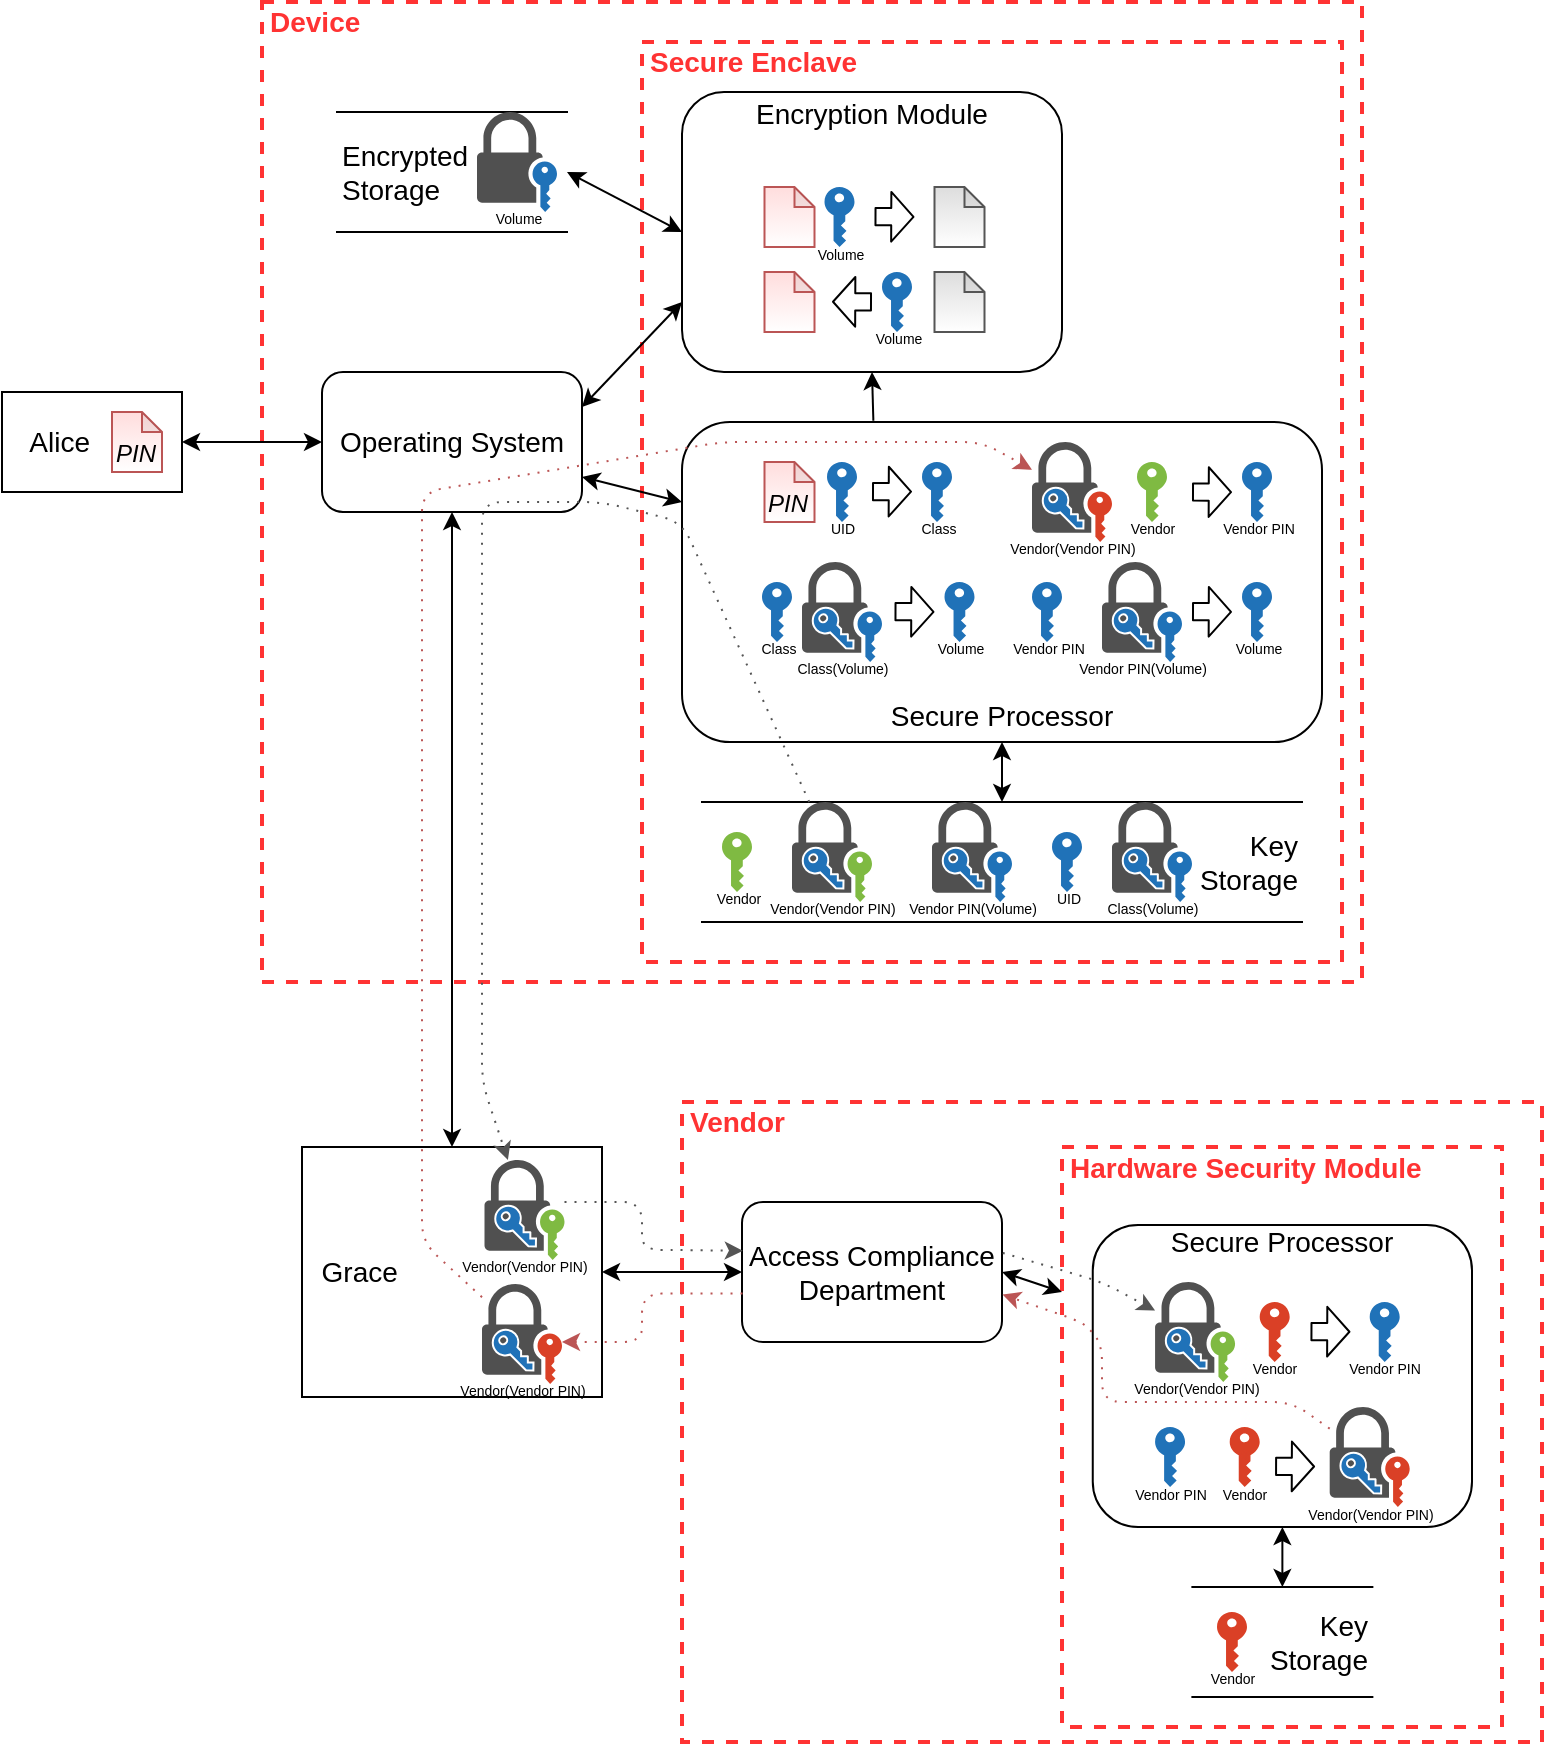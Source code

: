 <mxfile version="13.7.3" type="device"><diagram id="9IWmdSMfJTpE5Gw8eWRQ" name="Page-1"><mxGraphModel dx="1761" dy="1147" grid="1" gridSize="10" guides="1" tooltips="1" connect="1" arrows="1" fold="1" page="0" pageScale="1" pageWidth="850" pageHeight="1100" math="0" shadow="0"><root><mxCell id="0"/><mxCell id="1" value="Base - device" style="" parent="0"/><mxCell id="GSGedw5-WUYgvnL6Agoe-82" value="&lt;font style=&quot;font-size: 14px&quot;&gt;Vendor&lt;/font&gt;" style="html=1;fontColor=#FF3333;fontStyle=1;align=left;verticalAlign=top;spacing=0;labelBorderColor=none;fillColor=none;dashed=1;strokeWidth=2;strokeColor=#FF3333;spacingLeft=4;spacingTop=-3;" parent="1" vertex="1"><mxGeometry x="220" y="370" width="430" height="320" as="geometry"/></mxCell><mxCell id="GSGedw5-WUYgvnL6Agoe-84" value="&lt;font style=&quot;font-size: 14px&quot;&gt;Hardware Security Module&lt;/font&gt;" style="html=1;fontColor=#FF3333;fontStyle=1;align=left;verticalAlign=top;spacing=0;labelBorderColor=none;fillColor=none;dashed=1;strokeWidth=2;strokeColor=#FF3333;spacingLeft=4;spacingTop=-3;" parent="1" vertex="1"><mxGeometry x="410" y="392.5" width="220" height="290" as="geometry"/></mxCell><mxCell id="GSGedw5-WUYgvnL6Agoe-89" value="&lt;div&gt;&lt;span style=&quot;font-size: 14px&quot;&gt;Secure Processor&lt;/span&gt;&lt;/div&gt;&lt;div&gt;&lt;span style=&quot;font-size: 14px&quot;&gt;&lt;br&gt;&lt;/span&gt;&lt;/div&gt;&lt;div&gt;&lt;span style=&quot;font-size: 14px&quot;&gt;&lt;br&gt;&lt;/span&gt;&lt;/div&gt;&lt;div&gt;&lt;span style=&quot;font-size: 14px&quot;&gt;&lt;br&gt;&lt;/span&gt;&lt;/div&gt;&lt;div&gt;&lt;span style=&quot;font-size: 14px&quot;&gt;&lt;br&gt;&lt;/span&gt;&lt;/div&gt;&lt;div&gt;&lt;span style=&quot;font-size: 14px&quot;&gt;&lt;br&gt;&lt;/span&gt;&lt;/div&gt;&lt;div&gt;&lt;span style=&quot;font-size: 14px&quot;&gt;&lt;br&gt;&lt;/span&gt;&lt;/div&gt;&lt;div&gt;&lt;span style=&quot;font-size: 14px&quot;&gt;&lt;br&gt;&lt;/span&gt;&lt;/div&gt;&lt;div&gt;&lt;span style=&quot;font-size: 14px&quot;&gt;&lt;br&gt;&lt;/span&gt;&lt;/div&gt;" style="rounded=1;whiteSpace=wrap;html=1;align=center;" parent="1" vertex="1"><mxGeometry x="425.38" y="431.5" width="189.62" height="151" as="geometry"/></mxCell><mxCell id="WU7GWfCi_3GzVYFVgM7I-1" value="&lt;font style=&quot;font-size: 14px&quot;&gt;Device&lt;/font&gt;" style="html=1;fontColor=#FF3333;fontStyle=1;align=left;verticalAlign=top;spacing=0;labelBorderColor=none;fillColor=none;dashed=1;strokeWidth=2;strokeColor=#FF3333;spacingLeft=4;spacingTop=-3;" parent="1" vertex="1"><mxGeometry x="10" y="-180" width="550" height="490" as="geometry"/></mxCell><mxCell id="GSGedw5-WUYgvnL6Agoe-12" value="&lt;font style=&quot;font-size: 14px&quot;&gt;Secure Enclave&amp;nbsp;&lt;/font&gt;" style="html=1;fontColor=#FF3333;fontStyle=1;align=left;verticalAlign=top;spacing=0;labelBorderColor=none;fillColor=none;dashed=1;strokeWidth=2;strokeColor=#FF3333;spacingLeft=4;spacingTop=-3;" parent="1" vertex="1"><mxGeometry x="200" y="-160" width="350" height="460" as="geometry"/></mxCell><mxCell id="GSGedw5-WUYgvnL6Agoe-39" value="&lt;font style=&quot;font-size: 14px&quot;&gt;Encryption Module&lt;br&gt;&lt;br&gt;&lt;br&gt;&lt;br&gt;&lt;br&gt;&lt;br&gt;&lt;br&gt;&lt;br&gt;&lt;/font&gt;" style="rounded=1;whiteSpace=wrap;html=1;align=center;labelPosition=center;verticalLabelPosition=middle;verticalAlign=middle;" parent="1" vertex="1"><mxGeometry x="220" y="-135" width="190" height="140" as="geometry"/></mxCell><mxCell id="6bDTMTBKv5sGh3NFNe7v-2" value="&lt;blockquote style=&quot;margin: 0 0 0 40px ; border: none ; padding: 0px&quot;&gt;&lt;/blockquote&gt;&lt;span style=&quot;font-size: 14px&quot;&gt;Key&lt;/span&gt;&lt;br&gt;&lt;font style=&quot;font-size: 14px&quot;&gt;Storage&lt;/font&gt;" style="shape=partialRectangle;whiteSpace=wrap;html=1;left=0;right=0;fillColor=none;align=right;" parent="1" vertex="1"><mxGeometry x="230" y="220" width="300" height="60" as="geometry"/></mxCell><mxCell id="rx-pIHJR_-xb5jepBgxt-20" value="&lt;font style=&quot;font-size: 14px&quot;&gt;&amp;nbsp; &amp;nbsp;Alice&lt;/font&gt;" style="rounded=0;whiteSpace=wrap;html=1;align=left;" parent="1" vertex="1"><mxGeometry x="-120" y="15" width="90" height="50" as="geometry"/></mxCell><mxCell id="rx-pIHJR_-xb5jepBgxt-44" value="" style="endArrow=classic;startArrow=classic;html=1;fontColor=#FF3333;entryX=1;entryY=0.5;entryDx=0;entryDy=0;exitX=0;exitY=0.5;exitDx=0;exitDy=0;" parent="1" source="I14JQnqc5djPPpYl-Pe8-3" target="rx-pIHJR_-xb5jepBgxt-20" edge="1"><mxGeometry width="50" height="50" relative="1" as="geometry"><mxPoint x="125" y="120" as="sourcePoint"/><mxPoint x="-25" y="82.5" as="targetPoint"/></mxGeometry></mxCell><mxCell id="I14JQnqc5djPPpYl-Pe8-3" value="&lt;font style=&quot;font-size: 14px&quot;&gt;Operating System&lt;/font&gt;" style="rounded=1;whiteSpace=wrap;html=1;" parent="1" vertex="1"><mxGeometry x="40" y="5" width="130" height="70" as="geometry"/></mxCell><mxCell id="I14JQnqc5djPPpYl-Pe8-5" value="" style="endArrow=classic;startArrow=classic;html=1;fontColor=#FF3333;entryX=1;entryY=0.25;entryDx=0;entryDy=0;exitX=0;exitY=0.75;exitDx=0;exitDy=0;startFill=1;" parent="1" source="GSGedw5-WUYgvnL6Agoe-39" target="I14JQnqc5djPPpYl-Pe8-3" edge="1"><mxGeometry width="50" height="50" relative="1" as="geometry"><mxPoint x="60" y="5" as="sourcePoint"/><mxPoint x="170" y="-2.5" as="targetPoint"/></mxGeometry></mxCell><mxCell id="6bDTMTBKv5sGh3NFNe7v-5" value="" style="endArrow=classic;startArrow=classic;html=1;fontColor=#FF3333;exitX=0;exitY=0.25;exitDx=0;exitDy=0;entryX=1;entryY=0.75;entryDx=0;entryDy=0;" parent="1" source="GSGedw5-WUYgvnL6Agoe-25" target="I14JQnqc5djPPpYl-Pe8-3" edge="1"><mxGeometry width="50" height="50" relative="1" as="geometry"><mxPoint x="60" y="45" as="sourcePoint"/><mxPoint x="180" y="35" as="targetPoint"/></mxGeometry></mxCell><mxCell id="GSGedw5-WUYgvnL6Agoe-2" value="&lt;span style=&quot;font-size: 7px&quot;&gt;&amp;nbsp;&lt;/span&gt;" style="shape=note;html=1;backgroundOutline=1;darkOpacity=0.05;size=10;labelPosition=center;verticalLabelPosition=bottom;align=center;verticalAlign=top;spacingTop=-10;gradientColor=#ffffff;fillColor=#FFDDDD;strokeColor=#BB5555;direction=south;rotation=-90;" parent="1" vertex="1"><mxGeometry x="258.75" y="-85" width="30" height="25" as="geometry"/></mxCell><mxCell id="GSGedw5-WUYgvnL6Agoe-11" value="" style="group" parent="1" vertex="1" connectable="0"><mxGeometry x="-65" y="25" width="25" height="30" as="geometry"/></mxCell><mxCell id="GSGedw5-WUYgvnL6Agoe-8" value="&lt;span style=&quot;font-size: 7px&quot;&gt;&amp;nbsp;&lt;/span&gt;" style="shape=note;html=1;backgroundOutline=1;darkOpacity=0.05;size=10;labelPosition=center;verticalLabelPosition=bottom;align=center;verticalAlign=top;spacingTop=-10;gradientColor=#ffffff;fillColor=#FFDDDD;strokeColor=#BB5555;" parent="GSGedw5-WUYgvnL6Agoe-11" vertex="1"><mxGeometry width="25" height="30" as="geometry"/></mxCell><mxCell id="GSGedw5-WUYgvnL6Agoe-9" value="&lt;i&gt;PIN&lt;br&gt;&lt;/i&gt;" style="text;html=1;align=center;verticalAlign=middle;whiteSpace=wrap;rounded=0;dashed=1;dashPattern=1 4;labelBorderColor=none;labelBackgroundColor=none;" parent="GSGedw5-WUYgvnL6Agoe-11" vertex="1"><mxGeometry x="2" y="13" width="20" height="15" as="geometry"/></mxCell><mxCell id="GSGedw5-WUYgvnL6Agoe-13" value="&lt;font style=&quot;font-size: 7px&quot;&gt;UID&lt;br&gt;&lt;/font&gt;" style="pointerEvents=1;shadow=0;dashed=0;html=1;strokeColor=none;labelPosition=center;verticalLabelPosition=bottom;verticalAlign=top;outlineConnect=0;align=center;shape=mxgraph.office.security.key_permissions;fillColor=#2072B8;fontSize=12;spacing=0;spacingTop=-10;dashPattern=1 4;labelBackgroundColor=none;" parent="1" vertex="1"><mxGeometry x="405.0" y="235" width="15" height="30" as="geometry"/></mxCell><mxCell id="GSGedw5-WUYgvnL6Agoe-21" value="" style="group" parent="1" vertex="1" connectable="0"><mxGeometry x="435" y="220" width="40" height="50" as="geometry"/></mxCell><mxCell id="GSGedw5-WUYgvnL6Agoe-17" value="&lt;font style=&quot;font-size: 7px&quot;&gt;Class(Volume)&lt;/font&gt;" style="pointerEvents=1;shadow=0;dashed=0;html=1;strokeColor=none;fillColor=#505050;labelPosition=center;verticalLabelPosition=bottom;verticalAlign=top;outlineConnect=0;align=center;shape=mxgraph.office.security.lock_with_key_security_blue;fontSize=12;dashPattern=1 4;labelBackgroundColor=none;spacing=0;spacingTop=-10;" parent="GSGedw5-WUYgvnL6Agoe-21" vertex="1"><mxGeometry width="40" height="50" as="geometry"/></mxCell><mxCell id="GSGedw5-WUYgvnL6Agoe-18" value="&lt;span style=&quot;color: rgba(0 , 0 , 0 , 0) ; font-family: monospace ; font-size: 0px ; background-color: rgb(255 , 255 , 255)&quot;&gt;%3CmxGraphModel%3E%3Croot%3E%3CmxCell%20id%3D%220%22%2F%3E%3CmxCell%20id%3D%221%22%20parent%3D%220%22%2F%3E%3CmxCell%20id%3D%222%22%20value%3D%22%22%20style%3D%22group%22%20vertex%3D%221%22%20connectable%3D%220%22%20parent%3D%221%22%3E%3CmxGeometry%20x%3D%22200%22%20y%3D%22200%22%20width%3D%2240%22%20height%3D%2250%22%20as%3D%22geometry%22%2F%3E%3C%2FmxCell%3E%3CmxCell%20id%3D%223%22%20value%3D%22%22%20style%3D%22pointerEvents%3D1%3Bshadow%3D0%3Bdashed%3D0%3Bhtml%3D1%3BstrokeColor%3Dnone%3BfillColor%3D%23505050%3BlabelPosition%3Dcenter%3BverticalLabelPosition%3Dbottom%3BverticalAlign%3Dtop%3BoutlineConnect%3D0%3Balign%3Dcenter%3Bshape%3Dmxgraph.office.security.lock_with_key_security_green%3B%22%20vertex%3D%221%22%20parent%3D%222%22%3E%3CmxGeometry%20width%3D%2240%22%20height%3D%2250%22%20as%3D%22geometry%22%2F%3E%3C%2FmxCell%3E%3CmxCell%20id%3D%224%22%20value%3D%22%22%20style%3D%22pointerEvents%3D1%3Bshadow%3D0%3Bhtml%3D1%3BlabelPosition%3Dcenter%3BverticalLabelPosition%3Dbottom%3BverticalAlign%3Dtop%3BoutlineConnect%3D0%3Balign%3Dcenter%3Bshape%3Dmxgraph.office.security.key_permissions%3BfillColor%3D%232072B8%3Brotation%3D-45%3Baspect%3Dfixed%3BstrokeColor%3D%23FFFFFF%3BstrokeWidth%3D1%3BperimeterSpacing%3D0%3B%22%20vertex%3D%221%22%20parent%3D%222%22%3E%3CmxGeometry%20x%3D%2210%22%20y%3D%2221%22%20width%3D%2213%22%20height%3D%2226%22%20as%3D%22geometry%22%2F%3E%3C%2FmxCell%3E%3C%2Froot%3E%3C%2FmxGraphModel%3E&lt;/span&gt;&lt;span style=&quot;color: rgba(0 , 0 , 0 , 0) ; font-family: monospace ; font-size: 0px ; background-color: rgb(255 , 255 , 255)&quot;&gt;%3CmxGraphModel%3E%3Croot%3E%3CmxCell%20id%3D%220%22%2F%3E%3CmxCell%20id%3D%221%22%20parent%3D%220%22%2F%3E%3CmxCell%20id%3D%222%22%20value%3D%22%22%20style%3D%22group%22%20vertex%3D%221%22%20connectable%3D%220%22%20parent%3D%221%22%3E%3CmxGeometry%20x%3D%22200%22%20y%3D%22200%22%20width%3D%2240%22%20height%3D%2250%22%20as%3D%22geometry%22%2F%3E%3C%2FmxCell%3E%3CmxCell%20id%3D%223%22%20value%3D%22%22%20style%3D%22pointerEvents%3D1%3Bshadow%3D0%3Bdashed%3D0%3Bhtml%3D1%3BstrokeColor%3Dnone%3BfillColor%3D%23505050%3BlabelPosition%3Dcenter%3BverticalLabelPosition%3Dbottom%3BverticalAlign%3Dtop%3BoutlineConnect%3D0%3Balign%3Dcenter%3Bshape%3Dmxgraph.office.security.lock_with_key_security_green%3B%22%20vertex%3D%221%22%20parent%3D%222%22%3E%3CmxGeometry%20width%3D%2240%22%20height%3D%2250%22%20as%3D%22geometry%22%2F%3E%3C%2FmxCell%3E%3CmxCell%20id%3D%224%22%20value%3D%22%22%20style%3D%22pointerEvents%3D1%3Bshadow%3D0%3Bhtml%3D1%3BlabelPosition%3Dcenter%3BverticalLabelPosition%3Dbottom%3BverticalAlign%3Dtop%3BoutlineConnect%3D0%3Balign%3Dcenter%3Bshape%3Dmxgraph.office.security.key_permissions%3BfillColor%3D%232072B8%3Brotation%3D-45%3Baspect%3Dfixed%3BstrokeColor%3D%23FFFFFF%3BstrokeWidth%3D1%3BperimeterSpacing%3D0%3B%22%20vertex%3D%221%22%20parent%3D%222%22%3E%3CmxGeometry%20x%3D%2210%22%20y%3D%2221%22%20width%3D%2213%22%20height%3D%2226%22%20as%3D%22geometry%22%2F%3E%3C%2FmxCell%3E%3C%2Froot%3E%3C%2FmxGraphModel%3E&lt;/span&gt;" style="pointerEvents=1;shadow=0;html=1;labelPosition=center;verticalLabelPosition=bottom;verticalAlign=top;outlineConnect=0;align=center;shape=mxgraph.office.security.key_permissions;fillColor=#2072B8;rotation=-45;aspect=fixed;strokeColor=#FFFFFF;strokeWidth=1;perimeterSpacing=0;" parent="GSGedw5-WUYgvnL6Agoe-21" vertex="1"><mxGeometry x="10" y="21" width="13" height="26" as="geometry"/></mxCell><mxCell id="GSGedw5-WUYgvnL6Agoe-25" value="&lt;font style=&quot;font-size: 14px&quot;&gt;&lt;br&gt;&lt;br&gt;&lt;br&gt;&lt;br&gt;&lt;br&gt;&lt;br&gt;&lt;br&gt;&lt;br&gt;Secure Processor&lt;/font&gt;" style="rounded=1;whiteSpace=wrap;html=1;align=center;labelPosition=center;verticalLabelPosition=middle;verticalAlign=middle;" parent="1" vertex="1"><mxGeometry x="220" y="30" width="320" height="160" as="geometry"/></mxCell><mxCell id="GSGedw5-WUYgvnL6Agoe-26" value="" style="group" parent="1" vertex="1" connectable="0"><mxGeometry x="261.25" y="50" width="25" height="30" as="geometry"/></mxCell><mxCell id="GSGedw5-WUYgvnL6Agoe-27" value="&lt;span style=&quot;font-size: 7px&quot;&gt;&amp;nbsp;&lt;/span&gt;" style="shape=note;html=1;backgroundOutline=1;darkOpacity=0.05;size=10;labelPosition=center;verticalLabelPosition=bottom;align=center;verticalAlign=top;spacingTop=-10;gradientColor=#ffffff;fillColor=#FFDDDD;strokeColor=#BB5555;" parent="GSGedw5-WUYgvnL6Agoe-26" vertex="1"><mxGeometry width="25" height="30" as="geometry"/></mxCell><mxCell id="GSGedw5-WUYgvnL6Agoe-28" value="&lt;i&gt;PIN&lt;br&gt;&lt;/i&gt;" style="text;html=1;align=center;verticalAlign=middle;whiteSpace=wrap;rounded=0;dashed=1;dashPattern=1 4;labelBorderColor=none;labelBackgroundColor=none;" parent="GSGedw5-WUYgvnL6Agoe-26" vertex="1"><mxGeometry x="2" y="13" width="20" height="15" as="geometry"/></mxCell><mxCell id="GSGedw5-WUYgvnL6Agoe-29" value="&lt;font style=&quot;font-size: 7px&quot;&gt;UID&lt;br&gt;&lt;/font&gt;" style="pointerEvents=1;shadow=0;dashed=0;html=1;strokeColor=none;labelPosition=center;verticalLabelPosition=bottom;verticalAlign=top;outlineConnect=0;align=center;shape=mxgraph.office.security.key_permissions;fillColor=#2072B8;fontSize=12;spacing=0;spacingTop=-10;dashPattern=1 4;labelBackgroundColor=none;" parent="1" vertex="1"><mxGeometry x="292.5" y="50" width="15" height="30" as="geometry"/></mxCell><mxCell id="GSGedw5-WUYgvnL6Agoe-30" value="" style="shape=flexArrow;endArrow=classic;html=1;width=8.605;endSize=3.375;endWidth=15.236;" parent="1" edge="1"><mxGeometry width="50" height="50" relative="1" as="geometry"><mxPoint x="315.0" y="64.76" as="sourcePoint"/><mxPoint x="335.0" y="64.84" as="targetPoint"/></mxGeometry></mxCell><mxCell id="GSGedw5-WUYgvnL6Agoe-31" value="&lt;font style=&quot;font-size: 7px&quot;&gt;Class&lt;br&gt;&lt;/font&gt;" style="pointerEvents=1;shadow=0;dashed=0;html=1;strokeColor=none;labelPosition=center;verticalLabelPosition=bottom;verticalAlign=top;outlineConnect=0;align=center;shape=mxgraph.office.security.key_permissions;fillColor=#2072B8;fontSize=12;spacing=0;spacingTop=-10;dashPattern=1 4;labelBackgroundColor=none;" parent="1" vertex="1"><mxGeometry x="340.0" y="50" width="15" height="30" as="geometry"/></mxCell><mxCell id="GSGedw5-WUYgvnL6Agoe-32" value="" style="endArrow=classic;startArrow=classic;html=1;fontColor=#FF3333;exitX=0.5;exitY=1;exitDx=0;exitDy=0;entryX=0.5;entryY=0;entryDx=0;entryDy=0;" parent="1" source="GSGedw5-WUYgvnL6Agoe-25" target="6bDTMTBKv5sGh3NFNe7v-2" edge="1"><mxGeometry width="50" height="50" relative="1" as="geometry"><mxPoint x="360" y="60" as="sourcePoint"/><mxPoint x="190" y="45" as="targetPoint"/></mxGeometry></mxCell><mxCell id="GSGedw5-WUYgvnL6Agoe-33" value="&lt;font style=&quot;font-size: 7px&quot;&gt;Class&lt;br&gt;&lt;/font&gt;" style="pointerEvents=1;shadow=0;dashed=0;html=1;strokeColor=none;labelPosition=center;verticalLabelPosition=bottom;verticalAlign=top;outlineConnect=0;align=center;shape=mxgraph.office.security.key_permissions;fillColor=#2072B8;fontSize=12;spacing=0;spacingTop=-10;dashPattern=1 4;labelBackgroundColor=none;" parent="1" vertex="1"><mxGeometry x="260.0" y="110" width="15" height="30" as="geometry"/></mxCell><mxCell id="GSGedw5-WUYgvnL6Agoe-34" value="" style="group" parent="1" vertex="1" connectable="0"><mxGeometry x="280" y="100" width="40" height="50" as="geometry"/></mxCell><mxCell id="GSGedw5-WUYgvnL6Agoe-35" value="&lt;font style=&quot;font-size: 7px&quot;&gt;Class(Volume)&lt;/font&gt;" style="pointerEvents=1;shadow=0;dashed=0;html=1;strokeColor=none;fillColor=#505050;labelPosition=center;verticalLabelPosition=bottom;verticalAlign=top;outlineConnect=0;align=center;shape=mxgraph.office.security.lock_with_key_security_blue;fontSize=12;dashPattern=1 4;labelBackgroundColor=none;spacing=0;spacingTop=-10;" parent="GSGedw5-WUYgvnL6Agoe-34" vertex="1"><mxGeometry width="40" height="50" as="geometry"/></mxCell><mxCell id="GSGedw5-WUYgvnL6Agoe-36" value="&lt;span style=&quot;color: rgba(0 , 0 , 0 , 0) ; font-family: monospace ; font-size: 0px ; background-color: rgb(255 , 255 , 255)&quot;&gt;%3CmxGraphModel%3E%3Croot%3E%3CmxCell%20id%3D%220%22%2F%3E%3CmxCell%20id%3D%221%22%20parent%3D%220%22%2F%3E%3CmxCell%20id%3D%222%22%20value%3D%22%22%20style%3D%22group%22%20vertex%3D%221%22%20connectable%3D%220%22%20parent%3D%221%22%3E%3CmxGeometry%20x%3D%22200%22%20y%3D%22200%22%20width%3D%2240%22%20height%3D%2250%22%20as%3D%22geometry%22%2F%3E%3C%2FmxCell%3E%3CmxCell%20id%3D%223%22%20value%3D%22%22%20style%3D%22pointerEvents%3D1%3Bshadow%3D0%3Bdashed%3D0%3Bhtml%3D1%3BstrokeColor%3Dnone%3BfillColor%3D%23505050%3BlabelPosition%3Dcenter%3BverticalLabelPosition%3Dbottom%3BverticalAlign%3Dtop%3BoutlineConnect%3D0%3Balign%3Dcenter%3Bshape%3Dmxgraph.office.security.lock_with_key_security_green%3B%22%20vertex%3D%221%22%20parent%3D%222%22%3E%3CmxGeometry%20width%3D%2240%22%20height%3D%2250%22%20as%3D%22geometry%22%2F%3E%3C%2FmxCell%3E%3CmxCell%20id%3D%224%22%20value%3D%22%22%20style%3D%22pointerEvents%3D1%3Bshadow%3D0%3Bhtml%3D1%3BlabelPosition%3Dcenter%3BverticalLabelPosition%3Dbottom%3BverticalAlign%3Dtop%3BoutlineConnect%3D0%3Balign%3Dcenter%3Bshape%3Dmxgraph.office.security.key_permissions%3BfillColor%3D%232072B8%3Brotation%3D-45%3Baspect%3Dfixed%3BstrokeColor%3D%23FFFFFF%3BstrokeWidth%3D1%3BperimeterSpacing%3D0%3B%22%20vertex%3D%221%22%20parent%3D%222%22%3E%3CmxGeometry%20x%3D%2210%22%20y%3D%2221%22%20width%3D%2213%22%20height%3D%2226%22%20as%3D%22geometry%22%2F%3E%3C%2FmxCell%3E%3C%2Froot%3E%3C%2FmxGraphModel%3E&lt;/span&gt;&lt;span style=&quot;color: rgba(0 , 0 , 0 , 0) ; font-family: monospace ; font-size: 0px ; background-color: rgb(255 , 255 , 255)&quot;&gt;%3CmxGraphModel%3E%3Croot%3E%3CmxCell%20id%3D%220%22%2F%3E%3CmxCell%20id%3D%221%22%20parent%3D%220%22%2F%3E%3CmxCell%20id%3D%222%22%20value%3D%22%22%20style%3D%22group%22%20vertex%3D%221%22%20connectable%3D%220%22%20parent%3D%221%22%3E%3CmxGeometry%20x%3D%22200%22%20y%3D%22200%22%20width%3D%2240%22%20height%3D%2250%22%20as%3D%22geometry%22%2F%3E%3C%2FmxCell%3E%3CmxCell%20id%3D%223%22%20value%3D%22%22%20style%3D%22pointerEvents%3D1%3Bshadow%3D0%3Bdashed%3D0%3Bhtml%3D1%3BstrokeColor%3Dnone%3BfillColor%3D%23505050%3BlabelPosition%3Dcenter%3BverticalLabelPosition%3Dbottom%3BverticalAlign%3Dtop%3BoutlineConnect%3D0%3Balign%3Dcenter%3Bshape%3Dmxgraph.office.security.lock_with_key_security_green%3B%22%20vertex%3D%221%22%20parent%3D%222%22%3E%3CmxGeometry%20width%3D%2240%22%20height%3D%2250%22%20as%3D%22geometry%22%2F%3E%3C%2FmxCell%3E%3CmxCell%20id%3D%224%22%20value%3D%22%22%20style%3D%22pointerEvents%3D1%3Bshadow%3D0%3Bhtml%3D1%3BlabelPosition%3Dcenter%3BverticalLabelPosition%3Dbottom%3BverticalAlign%3Dtop%3BoutlineConnect%3D0%3Balign%3Dcenter%3Bshape%3Dmxgraph.office.security.key_permissions%3BfillColor%3D%232072B8%3Brotation%3D-45%3Baspect%3Dfixed%3BstrokeColor%3D%23FFFFFF%3BstrokeWidth%3D1%3BperimeterSpacing%3D0%3B%22%20vertex%3D%221%22%20parent%3D%222%22%3E%3CmxGeometry%20x%3D%2210%22%20y%3D%2221%22%20width%3D%2213%22%20height%3D%2226%22%20as%3D%22geometry%22%2F%3E%3C%2FmxCell%3E%3C%2Froot%3E%3C%2FmxGraphModel%3E&lt;/span&gt;" style="pointerEvents=1;shadow=0;html=1;labelPosition=center;verticalLabelPosition=bottom;verticalAlign=top;outlineConnect=0;align=center;shape=mxgraph.office.security.key_permissions;fillColor=#2072B8;rotation=-45;aspect=fixed;strokeColor=#FFFFFF;strokeWidth=1;perimeterSpacing=0;" parent="GSGedw5-WUYgvnL6Agoe-34" vertex="1"><mxGeometry x="10" y="21" width="13" height="26" as="geometry"/></mxCell><mxCell id="GSGedw5-WUYgvnL6Agoe-37" value="" style="shape=flexArrow;endArrow=classic;html=1;width=8.605;endSize=3.375;endWidth=15.236;" parent="1" edge="1"><mxGeometry width="50" height="50" relative="1" as="geometry"><mxPoint x="326.25" y="124.83" as="sourcePoint"/><mxPoint x="346.25" y="124.91" as="targetPoint"/></mxGeometry></mxCell><mxCell id="GSGedw5-WUYgvnL6Agoe-38" value="&lt;font style=&quot;font-size: 7px&quot;&gt;Volume&lt;br&gt;&lt;/font&gt;" style="pointerEvents=1;shadow=0;dashed=0;html=1;strokeColor=none;labelPosition=center;verticalLabelPosition=bottom;verticalAlign=top;outlineConnect=0;align=center;shape=mxgraph.office.security.key_permissions;fillColor=#2072B8;fontSize=12;spacing=0;spacingTop=-10;dashPattern=1 4;labelBackgroundColor=none;" parent="1" vertex="1"><mxGeometry x="351.25" y="110" width="15" height="30" as="geometry"/></mxCell><mxCell id="GSGedw5-WUYgvnL6Agoe-40" value="" style="endArrow=classic;startArrow=classic;html=1;fontColor=#FF3333;entryX=0;entryY=0.5;entryDx=0;entryDy=0;exitX=1;exitY=0.5;exitDx=0;exitDy=0;" parent="1" source="I14JQnqc5djPPpYl-Pe8-4" target="GSGedw5-WUYgvnL6Agoe-39" edge="1"><mxGeometry width="50" height="50" relative="1" as="geometry"><mxPoint x="110" y="-65" as="sourcePoint"/><mxPoint x="190" y="2.5" as="targetPoint"/></mxGeometry></mxCell><mxCell id="GSGedw5-WUYgvnL6Agoe-50" value="&lt;font style=&quot;font-size: 7px&quot;&gt;Volume&lt;br&gt;&lt;/font&gt;" style="pointerEvents=1;shadow=0;dashed=0;html=1;strokeColor=none;labelPosition=center;verticalLabelPosition=bottom;verticalAlign=top;outlineConnect=0;align=center;shape=mxgraph.office.security.key_permissions;fillColor=#2072B8;fontSize=12;spacing=0;spacingTop=-10;dashPattern=1 4;labelBackgroundColor=none;" parent="1" vertex="1"><mxGeometry x="291.25" y="-87.5" width="15" height="30" as="geometry"/></mxCell><mxCell id="GSGedw5-WUYgvnL6Agoe-51" value="" style="shape=flexArrow;endArrow=classic;html=1;width=8.605;endSize=3.375;endWidth=15.236;" parent="1" edge="1"><mxGeometry width="50" height="50" relative="1" as="geometry"><mxPoint x="316.25" y="-72.67" as="sourcePoint"/><mxPoint x="336.25" y="-72.59" as="targetPoint"/></mxGeometry></mxCell><mxCell id="GSGedw5-WUYgvnL6Agoe-52" value="&lt;span style=&quot;font-size: 7px&quot;&gt;&amp;nbsp;&lt;/span&gt;" style="shape=note;html=1;backgroundOutline=1;darkOpacity=0.05;size=10;labelPosition=center;verticalLabelPosition=bottom;align=center;verticalAlign=top;spacingTop=-10;gradientColor=#ffffff;fillColor=#ddDDDD;strokeColor=#555555;" parent="1" vertex="1"><mxGeometry x="346.25" y="-87.5" width="25" height="30" as="geometry"/></mxCell><mxCell id="GSGedw5-WUYgvnL6Agoe-53" value="&lt;span style=&quot;font-size: 7px&quot;&gt;&amp;nbsp;&lt;/span&gt;" style="shape=note;html=1;backgroundOutline=1;darkOpacity=0.05;size=10;labelPosition=center;verticalLabelPosition=bottom;align=center;verticalAlign=top;spacingTop=-10;gradientColor=#ffffff;fillColor=#FFDDDD;strokeColor=#BB5555;direction=south;rotation=-90;" parent="1" vertex="1"><mxGeometry x="258.75" y="-42.5" width="30" height="25" as="geometry"/></mxCell><mxCell id="GSGedw5-WUYgvnL6Agoe-54" value="&lt;font style=&quot;font-size: 7px&quot;&gt;Volume&lt;br&gt;&lt;/font&gt;" style="pointerEvents=1;shadow=0;dashed=0;html=1;strokeColor=none;labelPosition=center;verticalLabelPosition=bottom;verticalAlign=top;outlineConnect=0;align=center;shape=mxgraph.office.security.key_permissions;fillColor=#2072B8;fontSize=12;spacing=0;spacingTop=-10;dashPattern=1 4;labelBackgroundColor=none;" parent="1" vertex="1"><mxGeometry x="320.0" y="-45" width="15" height="30" as="geometry"/></mxCell><mxCell id="GSGedw5-WUYgvnL6Agoe-55" value="" style="shape=flexArrow;endArrow=classic;html=1;width=8.605;endSize=3.375;endWidth=15.236;" parent="1" edge="1"><mxGeometry width="50" height="50" relative="1" as="geometry"><mxPoint x="315.0" y="-30.06" as="sourcePoint"/><mxPoint x="295.0" y="-30.14" as="targetPoint"/></mxGeometry></mxCell><mxCell id="GSGedw5-WUYgvnL6Agoe-56" value="&lt;span style=&quot;font-size: 7px&quot;&gt;&amp;nbsp;&lt;/span&gt;" style="shape=note;html=1;backgroundOutline=1;darkOpacity=0.05;size=10;labelPosition=center;verticalLabelPosition=bottom;align=center;verticalAlign=top;spacingTop=-10;gradientColor=#ffffff;fillColor=#ddDDDD;strokeColor=#555555;" parent="1" vertex="1"><mxGeometry x="346.25" y="-45" width="25" height="30" as="geometry"/></mxCell><mxCell id="GSGedw5-WUYgvnL6Agoe-59" value="" style="endArrow=classic;startArrow=none;html=1;fontColor=#FF3333;entryX=0.5;entryY=1;entryDx=0;entryDy=0;exitX=0.299;exitY=-0.004;exitDx=0;exitDy=0;startFill=0;exitPerimeter=0;" parent="1" source="GSGedw5-WUYgvnL6Agoe-25" target="GSGedw5-WUYgvnL6Agoe-39" edge="1"><mxGeometry width="50" height="50" relative="1" as="geometry"><mxPoint x="315.0" y="40.0" as="sourcePoint"/><mxPoint x="185.0" y="27.5" as="targetPoint"/></mxGeometry></mxCell><mxCell id="I14JQnqc5djPPpYl-Pe8-4" value="&lt;font style=&quot;font-size: 14px&quot;&gt;&lt;font style=&quot;font-size: 14px&quot;&gt;Encrypted&lt;br&gt;&lt;/font&gt;Storage&lt;/font&gt;" style="shape=partialRectangle;whiteSpace=wrap;html=1;left=0;right=0;fillColor=none;align=left;" parent="1" vertex="1"><mxGeometry x="47.5" y="-125" width="115" height="60" as="geometry"/></mxCell><mxCell id="INQyxICaqIiIx_AOJg_e-4" value="&lt;font style=&quot;font-size: 7px&quot;&gt;Volume&lt;/font&gt;" style="pointerEvents=1;shadow=0;dashed=0;html=1;strokeColor=none;fillColor=#505050;labelPosition=center;verticalLabelPosition=bottom;verticalAlign=top;outlineConnect=0;align=center;shape=mxgraph.office.security.lock_with_key_security_blue;spacingTop=-10;spacing=0;" parent="1" vertex="1"><mxGeometry x="117.5" y="-125" width="40" height="50" as="geometry"/></mxCell><mxCell id="GSGedw5-WUYgvnL6Agoe-62" value="&lt;font style=&quot;font-size: 7px&quot;&gt;Vendor&lt;br&gt;&lt;/font&gt;" style="pointerEvents=1;shadow=0;dashed=0;html=1;strokeColor=none;labelPosition=center;verticalLabelPosition=bottom;verticalAlign=top;outlineConnect=0;align=center;shape=mxgraph.office.security.key_permissions;fillColor=#7FBA42;horizontal=1;spacing=0;spacingTop=-10;" parent="1" vertex="1"><mxGeometry x="240" y="235" width="15" height="30" as="geometry"/></mxCell><mxCell id="GSGedw5-WUYgvnL6Agoe-67" value="" style="group;dashed=1;dashPattern=1 4;labelBackgroundColor=none;gradientColor=#ffffff;align=right;" parent="1" vertex="1" connectable="0"><mxGeometry x="275" y="220" width="40" height="50" as="geometry"/></mxCell><mxCell id="GSGedw5-WUYgvnL6Agoe-68" value="&lt;span style=&quot;font-size: 7px&quot;&gt;Vendor(Vendor PIN)&lt;/span&gt;" style="pointerEvents=1;shadow=0;dashed=0;html=1;strokeColor=none;fillColor=#505050;labelPosition=center;verticalLabelPosition=bottom;verticalAlign=top;outlineConnect=0;align=center;shape=mxgraph.office.security.lock_with_key_security_green;spacing=0;spacingTop=-10;" parent="GSGedw5-WUYgvnL6Agoe-67" vertex="1"><mxGeometry width="40" height="50" as="geometry"/></mxCell><mxCell id="GSGedw5-WUYgvnL6Agoe-69" value="" style="pointerEvents=1;shadow=0;html=1;labelPosition=center;verticalLabelPosition=bottom;verticalAlign=top;outlineConnect=0;align=center;shape=mxgraph.office.security.key_permissions;fillColor=#2072B8;rotation=-45;aspect=fixed;strokeColor=#FFFFFF;strokeWidth=1;perimeterSpacing=0;" parent="GSGedw5-WUYgvnL6Agoe-67" vertex="1"><mxGeometry x="10" y="21" width="13" height="26" as="geometry"/></mxCell><mxCell id="GSGedw5-WUYgvnL6Agoe-74" value="" style="group" parent="1" vertex="1" connectable="0"><mxGeometry x="345" y="220" width="40" height="50" as="geometry"/></mxCell><mxCell id="GSGedw5-WUYgvnL6Agoe-75" value="&lt;font style=&quot;font-size: 7px&quot;&gt;Vendor PIN(Volume)&lt;/font&gt;" style="pointerEvents=1;shadow=0;dashed=0;html=1;strokeColor=none;fillColor=#505050;labelPosition=center;verticalLabelPosition=bottom;verticalAlign=top;outlineConnect=0;align=center;shape=mxgraph.office.security.lock_with_key_security_blue;fontSize=12;dashPattern=1 4;labelBackgroundColor=none;spacing=0;spacingTop=-10;" parent="GSGedw5-WUYgvnL6Agoe-74" vertex="1"><mxGeometry width="40" height="50" as="geometry"/></mxCell><mxCell id="GSGedw5-WUYgvnL6Agoe-76" value="&lt;span style=&quot;color: rgba(0 , 0 , 0 , 0) ; font-family: monospace ; font-size: 0px ; background-color: rgb(255 , 255 , 255)&quot;&gt;%3CmxGraphModel%3E%3Croot%3E%3CmxCell%20id%3D%220%22%2F%3E%3CmxCell%20id%3D%221%22%20parent%3D%220%22%2F%3E%3CmxCell%20id%3D%222%22%20value%3D%22%22%20style%3D%22group%22%20vertex%3D%221%22%20connectable%3D%220%22%20parent%3D%221%22%3E%3CmxGeometry%20x%3D%22200%22%20y%3D%22200%22%20width%3D%2240%22%20height%3D%2250%22%20as%3D%22geometry%22%2F%3E%3C%2FmxCell%3E%3CmxCell%20id%3D%223%22%20value%3D%22%22%20style%3D%22pointerEvents%3D1%3Bshadow%3D0%3Bdashed%3D0%3Bhtml%3D1%3BstrokeColor%3Dnone%3BfillColor%3D%23505050%3BlabelPosition%3Dcenter%3BverticalLabelPosition%3Dbottom%3BverticalAlign%3Dtop%3BoutlineConnect%3D0%3Balign%3Dcenter%3Bshape%3Dmxgraph.office.security.lock_with_key_security_green%3B%22%20vertex%3D%221%22%20parent%3D%222%22%3E%3CmxGeometry%20width%3D%2240%22%20height%3D%2250%22%20as%3D%22geometry%22%2F%3E%3C%2FmxCell%3E%3CmxCell%20id%3D%224%22%20value%3D%22%22%20style%3D%22pointerEvents%3D1%3Bshadow%3D0%3Bhtml%3D1%3BlabelPosition%3Dcenter%3BverticalLabelPosition%3Dbottom%3BverticalAlign%3Dtop%3BoutlineConnect%3D0%3Balign%3Dcenter%3Bshape%3Dmxgraph.office.security.key_permissions%3BfillColor%3D%232072B8%3Brotation%3D-45%3Baspect%3Dfixed%3BstrokeColor%3D%23FFFFFF%3BstrokeWidth%3D1%3BperimeterSpacing%3D0%3B%22%20vertex%3D%221%22%20parent%3D%222%22%3E%3CmxGeometry%20x%3D%2210%22%20y%3D%2221%22%20width%3D%2213%22%20height%3D%2226%22%20as%3D%22geometry%22%2F%3E%3C%2FmxCell%3E%3C%2Froot%3E%3C%2FmxGraphModel%3E&lt;/span&gt;&lt;span style=&quot;color: rgba(0 , 0 , 0 , 0) ; font-family: monospace ; font-size: 0px ; background-color: rgb(255 , 255 , 255)&quot;&gt;%3CmxGraphModel%3E%3Croot%3E%3CmxCell%20id%3D%220%22%2F%3E%3CmxCell%20id%3D%221%22%20parent%3D%220%22%2F%3E%3CmxCell%20id%3D%222%22%20value%3D%22%22%20style%3D%22group%22%20vertex%3D%221%22%20connectable%3D%220%22%20parent%3D%221%22%3E%3CmxGeometry%20x%3D%22200%22%20y%3D%22200%22%20width%3D%2240%22%20height%3D%2250%22%20as%3D%22geometry%22%2F%3E%3C%2FmxCell%3E%3CmxCell%20id%3D%223%22%20value%3D%22%22%20style%3D%22pointerEvents%3D1%3Bshadow%3D0%3Bdashed%3D0%3Bhtml%3D1%3BstrokeColor%3Dnone%3BfillColor%3D%23505050%3BlabelPosition%3Dcenter%3BverticalLabelPosition%3Dbottom%3BverticalAlign%3Dtop%3BoutlineConnect%3D0%3Balign%3Dcenter%3Bshape%3Dmxgraph.office.security.lock_with_key_security_green%3B%22%20vertex%3D%221%22%20parent%3D%222%22%3E%3CmxGeometry%20width%3D%2240%22%20height%3D%2250%22%20as%3D%22geometry%22%2F%3E%3C%2FmxCell%3E%3CmxCell%20id%3D%224%22%20value%3D%22%22%20style%3D%22pointerEvents%3D1%3Bshadow%3D0%3Bhtml%3D1%3BlabelPosition%3Dcenter%3BverticalLabelPosition%3Dbottom%3BverticalAlign%3Dtop%3BoutlineConnect%3D0%3Balign%3Dcenter%3Bshape%3Dmxgraph.office.security.key_permissions%3BfillColor%3D%232072B8%3Brotation%3D-45%3Baspect%3Dfixed%3BstrokeColor%3D%23FFFFFF%3BstrokeWidth%3D1%3BperimeterSpacing%3D0%3B%22%20vertex%3D%221%22%20parent%3D%222%22%3E%3CmxGeometry%20x%3D%2210%22%20y%3D%2221%22%20width%3D%2213%22%20height%3D%2226%22%20as%3D%22geometry%22%2F%3E%3C%2FmxCell%3E%3C%2Froot%3E%3C%2FmxGraphModel%3E&lt;/span&gt;" style="pointerEvents=1;shadow=0;html=1;labelPosition=center;verticalLabelPosition=bottom;verticalAlign=top;outlineConnect=0;align=center;shape=mxgraph.office.security.key_permissions;fillColor=#2072B8;rotation=-45;aspect=fixed;strokeColor=#FFFFFF;strokeWidth=1;perimeterSpacing=0;" parent="GSGedw5-WUYgvnL6Agoe-74" vertex="1"><mxGeometry x="10" y="21" width="13" height="26" as="geometry"/></mxCell><mxCell id="GSGedw5-WUYgvnL6Agoe-78" value="&lt;span style=&quot;font-size: 14px&quot;&gt;&amp;nbsp; Grace&lt;/span&gt;" style="rounded=0;whiteSpace=wrap;html=1;align=left;" parent="1" vertex="1"><mxGeometry x="30" y="392.5" width="150" height="125" as="geometry"/></mxCell><mxCell id="GSGedw5-WUYgvnL6Agoe-79" value="" style="group" parent="1" vertex="1" connectable="0"><mxGeometry x="121.25" y="399" width="40" height="50" as="geometry"/></mxCell><mxCell id="GSGedw5-WUYgvnL6Agoe-80" value="&lt;font style=&quot;font-size: 7px&quot;&gt;Vendor(Vendor PIN)&lt;br&gt;&lt;/font&gt;" style="pointerEvents=1;shadow=0;dashed=0;html=1;strokeColor=none;fillColor=#505050;labelPosition=center;verticalLabelPosition=bottom;verticalAlign=top;outlineConnect=0;align=center;shape=mxgraph.office.security.lock_with_key_security_green;spacing=0;spacingTop=-10;" parent="GSGedw5-WUYgvnL6Agoe-79" vertex="1"><mxGeometry width="40" height="50" as="geometry"/></mxCell><mxCell id="GSGedw5-WUYgvnL6Agoe-81" value="" style="pointerEvents=1;shadow=0;html=1;labelPosition=center;verticalLabelPosition=bottom;verticalAlign=top;outlineConnect=0;align=center;shape=mxgraph.office.security.key_permissions;fillColor=#2072B8;rotation=-45;aspect=fixed;strokeColor=#FFFFFF;strokeWidth=1;perimeterSpacing=0;" parent="GSGedw5-WUYgvnL6Agoe-79" vertex="1"><mxGeometry x="10" y="21" width="13" height="26" as="geometry"/></mxCell><mxCell id="GSGedw5-WUYgvnL6Agoe-83" value="&lt;span style=&quot;font-size: 14px&quot;&gt;Access Compliance Department&lt;br&gt;&lt;/span&gt;" style="rounded=1;whiteSpace=wrap;html=1;" parent="1" vertex="1"><mxGeometry x="250" y="420" width="130" height="70" as="geometry"/></mxCell><mxCell id="GSGedw5-WUYgvnL6Agoe-85" value="" style="endArrow=classic;startArrow=classic;html=1;fontColor=#FF3333;entryX=1;entryY=0.5;entryDx=0;entryDy=0;exitX=0;exitY=0.5;exitDx=0;exitDy=0;" parent="1" source="GSGedw5-WUYgvnL6Agoe-83" target="GSGedw5-WUYgvnL6Agoe-78" edge="1"><mxGeometry width="50" height="50" relative="1" as="geometry"><mxPoint x="120.0" y="275.0" as="sourcePoint"/><mxPoint x="120.0" y="415" as="targetPoint"/></mxGeometry></mxCell><mxCell id="GSGedw5-WUYgvnL6Agoe-87" value="" style="endArrow=classic;startArrow=classic;html=1;fontColor=#FF3333;entryX=1;entryY=0.5;entryDx=0;entryDy=0;exitX=0;exitY=0.25;exitDx=0;exitDy=0;" parent="1" source="GSGedw5-WUYgvnL6Agoe-84" target="GSGedw5-WUYgvnL6Agoe-83" edge="1"><mxGeometry width="50" height="50" relative="1" as="geometry"><mxPoint x="270.0" y="445" as="sourcePoint"/><mxPoint x="15.0" y="445" as="targetPoint"/></mxGeometry></mxCell><mxCell id="GSGedw5-WUYgvnL6Agoe-97" value="" style="endArrow=classic;html=1;dashed=1;dashPattern=1 4;fillColor=#1ba1e2;edgeStyle=orthogonalEdgeStyle;fontColor=#555555;strokeColor=#555555;rounded=1;entryX=0.003;entryY=0.349;entryDx=0;entryDy=0;entryPerimeter=0;" parent="1" source="GSGedw5-WUYgvnL6Agoe-80" target="GSGedw5-WUYgvnL6Agoe-83" edge="1"><mxGeometry width="50" height="50" relative="1" as="geometry"><mxPoint x="305" y="430" as="sourcePoint"/><mxPoint x="240" y="444" as="targetPoint"/><Array as="points"><mxPoint x="200" y="420"/><mxPoint x="200" y="444"/><mxPoint x="220" y="444"/></Array></mxGeometry></mxCell><mxCell id="GSGedw5-WUYgvnL6Agoe-100" value="" style="endArrow=classic;html=1;fontColor=#FF3333;dashed=1;dashPattern=1 4;fillColor=#a20025;exitX=0.002;exitY=0.654;exitDx=0;exitDy=0;exitPerimeter=0;edgeStyle=orthogonalEdgeStyle;rounded=1;strokeColor=#BB5555;" parent="1" source="GSGedw5-WUYgvnL6Agoe-83" target="GSGedw5-WUYgvnL6Agoe-127" edge="1"><mxGeometry width="50" height="50" relative="1" as="geometry"><mxPoint x="437" y="463" as="sourcePoint"/><mxPoint x="170.0" y="490.034" as="targetPoint"/><Array as="points"><mxPoint x="200" y="466"/><mxPoint x="200" y="490"/></Array></mxGeometry></mxCell><mxCell id="GSGedw5-WUYgvnL6Agoe-104" value="&lt;blockquote style=&quot;margin: 0 0 0 40px ; border: none ; padding: 0px&quot;&gt;&lt;/blockquote&gt;&lt;span style=&quot;font-size: 14px&quot;&gt;Key&lt;/span&gt;&lt;br&gt;&lt;font style=&quot;font-size: 14px&quot;&gt;Storage&lt;/font&gt;" style="shape=partialRectangle;whiteSpace=wrap;html=1;left=0;right=0;fillColor=none;align=right;" parent="1" vertex="1"><mxGeometry x="475.19" y="612.5" width="90" height="55" as="geometry"/></mxCell><mxCell id="GSGedw5-WUYgvnL6Agoe-105" value="&lt;font style=&quot;font-size: 7px&quot;&gt;Vendor&lt;/font&gt;" style="pointerEvents=1;shadow=0;dashed=0;html=1;strokeColor=none;labelPosition=center;verticalLabelPosition=bottom;verticalAlign=top;outlineConnect=0;align=center;shape=mxgraph.office.security.key_permissions;fillColor=#DA4026;spacing=0;spacingTop=-10;" parent="1" vertex="1"><mxGeometry x="487.5" y="625" width="15" height="30" as="geometry"/></mxCell><mxCell id="GSGedw5-WUYgvnL6Agoe-106" value="" style="endArrow=classic;startArrow=classic;html=1;fontColor=#FF3333;entryX=0.5;entryY=0;entryDx=0;entryDy=0;exitX=0.5;exitY=1;exitDx=0;exitDy=0;" parent="1" source="GSGedw5-WUYgvnL6Agoe-89" target="GSGedw5-WUYgvnL6Agoe-104" edge="1"><mxGeometry width="50" height="50" relative="1" as="geometry"><mxPoint x="420" y="476.833" as="sourcePoint"/><mxPoint x="380" y="467.5" as="targetPoint"/></mxGeometry></mxCell><mxCell id="GSGedw5-WUYgvnL6Agoe-108" value="" style="endArrow=classic;startArrow=classic;html=1;fontColor=#FF3333;entryX=0.5;entryY=0;entryDx=0;entryDy=0;exitX=0.5;exitY=1;exitDx=0;exitDy=0;" parent="1" source="I14JQnqc5djPPpYl-Pe8-3" target="GSGedw5-WUYgvnL6Agoe-78" edge="1"><mxGeometry width="50" height="50" relative="1" as="geometry"><mxPoint x="50" y="50.0" as="sourcePoint"/><mxPoint x="-20" y="50.0" as="targetPoint"/></mxGeometry></mxCell><mxCell id="GSGedw5-WUYgvnL6Agoe-114" value="" style="group" parent="1" vertex="1" connectable="0"><mxGeometry x="543.85" y="522.5" width="40" height="50" as="geometry"/></mxCell><mxCell id="GSGedw5-WUYgvnL6Agoe-112" value="&lt;span style=&quot;font-size: 7px&quot;&gt;Vendor(Vendor PIN)&lt;/span&gt;" style="pointerEvents=1;shadow=0;dashed=0;html=1;strokeColor=none;fillColor=#505050;labelPosition=center;verticalLabelPosition=bottom;verticalAlign=top;outlineConnect=0;align=center;shape=mxgraph.office.security.lock_with_key_security_orange;fontSize=12;dashPattern=1 4;labelBackgroundColor=none;spacing=0;spacingTop=-10;" parent="GSGedw5-WUYgvnL6Agoe-114" vertex="1"><mxGeometry width="40" height="50" as="geometry"/></mxCell><mxCell id="GSGedw5-WUYgvnL6Agoe-113" value="" style="pointerEvents=1;shadow=0;html=1;labelPosition=center;verticalLabelPosition=bottom;verticalAlign=top;outlineConnect=0;align=center;shape=mxgraph.office.security.key_permissions;fillColor=#2072B8;rotation=-45;aspect=fixed;strokeColor=#FFFFFF;strokeWidth=1;perimeterSpacing=0;" parent="GSGedw5-WUYgvnL6Agoe-114" vertex="1"><mxGeometry x="10" y="21" width="13" height="26" as="geometry"/></mxCell><mxCell id="GSGedw5-WUYgvnL6Agoe-90" value="&lt;font style=&quot;font-size: 7px&quot;&gt;Vendor(Vendor PIN)&lt;br&gt;&lt;/font&gt;" style="pointerEvents=1;shadow=0;dashed=0;html=1;strokeColor=none;fillColor=#505050;labelPosition=center;verticalLabelPosition=bottom;verticalAlign=top;outlineConnect=0;align=center;shape=mxgraph.office.security.lock_with_key_security_green;spacing=0;spacingTop=-10;" parent="1" vertex="1"><mxGeometry x="456.54" y="460" width="40" height="50" as="geometry"/></mxCell><mxCell id="GSGedw5-WUYgvnL6Agoe-91" value="" style="pointerEvents=1;shadow=0;html=1;labelPosition=center;verticalLabelPosition=bottom;verticalAlign=top;outlineConnect=0;align=center;shape=mxgraph.office.security.key_permissions;fillColor=#2072B8;rotation=-45;aspect=fixed;strokeColor=#FFFFFF;strokeWidth=1;perimeterSpacing=0;" parent="1" vertex="1"><mxGeometry x="466.54" y="481" width="13" height="26" as="geometry"/></mxCell><mxCell id="GSGedw5-WUYgvnL6Agoe-93" value="" style="shape=flexArrow;endArrow=classic;html=1;width=8.605;endSize=3.375;endWidth=15.236;" parent="1" edge="1"><mxGeometry width="50" height="50" relative="1" as="geometry"><mxPoint x="534.23" y="484.8" as="sourcePoint"/><mxPoint x="554.23" y="484.88" as="targetPoint"/></mxGeometry></mxCell><mxCell id="GSGedw5-WUYgvnL6Agoe-115" value="&lt;font style=&quot;font-size: 7px&quot;&gt;Vendor&lt;/font&gt;" style="pointerEvents=1;shadow=0;dashed=0;html=1;strokeColor=none;labelPosition=center;verticalLabelPosition=bottom;verticalAlign=top;outlineConnect=0;align=center;shape=mxgraph.office.security.key_permissions;fillColor=#DA4026;spacing=0;spacingTop=-10;" parent="1" vertex="1"><mxGeometry x="508.85" y="470" width="15" height="30" as="geometry"/></mxCell><mxCell id="GSGedw5-WUYgvnL6Agoe-116" value="&lt;font style=&quot;font-size: 7px&quot;&gt;Vendor PIN&lt;br&gt;&lt;/font&gt;" style="pointerEvents=1;shadow=0;dashed=0;html=1;strokeColor=none;labelPosition=center;verticalLabelPosition=bottom;verticalAlign=top;outlineConnect=0;align=center;shape=mxgraph.office.security.key_permissions;fillColor=#2072B8;fontSize=12;spacing=0;spacingTop=-10;dashPattern=1 4;labelBackgroundColor=none;" parent="1" vertex="1"><mxGeometry x="563.85" y="470" width="15" height="30" as="geometry"/></mxCell><mxCell id="GSGedw5-WUYgvnL6Agoe-117" value="&lt;font style=&quot;font-size: 7px&quot;&gt;Vendor PIN&lt;br&gt;&lt;/font&gt;" style="pointerEvents=1;shadow=0;dashed=0;html=1;strokeColor=none;labelPosition=center;verticalLabelPosition=bottom;verticalAlign=top;outlineConnect=0;align=center;shape=mxgraph.office.security.key_permissions;fillColor=#2072B8;fontSize=12;spacing=0;spacingTop=-10;dashPattern=1 4;labelBackgroundColor=none;" parent="1" vertex="1"><mxGeometry x="456.54" y="532.5" width="15" height="30" as="geometry"/></mxCell><mxCell id="GSGedw5-WUYgvnL6Agoe-118" value="&lt;font style=&quot;font-size: 7px&quot;&gt;Vendor&lt;/font&gt;" style="pointerEvents=1;shadow=0;dashed=0;html=1;strokeColor=none;labelPosition=center;verticalLabelPosition=bottom;verticalAlign=top;outlineConnect=0;align=center;shape=mxgraph.office.security.key_permissions;fillColor=#DA4026;spacing=0;spacingTop=-10;" parent="1" vertex="1"><mxGeometry x="493.85" y="532.5" width="15" height="30" as="geometry"/></mxCell><mxCell id="GSGedw5-WUYgvnL6Agoe-119" value="" style="shape=flexArrow;endArrow=classic;html=1;width=8.605;endSize=3.375;endWidth=15.236;" parent="1" edge="1"><mxGeometry width="50" height="50" relative="1" as="geometry"><mxPoint x="516.54" y="552.16" as="sourcePoint"/><mxPoint x="536.54" y="552.24" as="targetPoint"/></mxGeometry></mxCell><mxCell id="GSGedw5-WUYgvnL6Agoe-122" value="" style="endArrow=classic;html=1;fontColor=#FF3333;strokeColor=#555555;dashed=1;dashPattern=1 4;" parent="1" source="GSGedw5-WUYgvnL6Agoe-68" target="GSGedw5-WUYgvnL6Agoe-80" edge="1"><mxGeometry width="50" height="50" relative="1" as="geometry"><mxPoint x="150" y="235" as="sourcePoint"/><mxPoint x="200" y="185" as="targetPoint"/><Array as="points"><mxPoint x="220" y="80"/><mxPoint x="180" y="70"/><mxPoint x="120" y="70"/><mxPoint x="120" y="360"/></Array></mxGeometry></mxCell><mxCell id="GSGedw5-WUYgvnL6Agoe-124" value="" style="endArrow=classic;html=1;fontColor=#FF3333;dashed=1;dashPattern=1 4;strokeColor=#555555;exitX=1.003;exitY=0.364;exitDx=0;exitDy=0;exitPerimeter=0;" parent="1" source="GSGedw5-WUYgvnL6Agoe-83" target="GSGedw5-WUYgvnL6Agoe-90" edge="1"><mxGeometry width="50" height="50" relative="1" as="geometry"><mxPoint x="390.75" y="446" as="sourcePoint"/><mxPoint x="467.5" y="300" as="targetPoint"/><Array as="points"><mxPoint x="430" y="460"/></Array></mxGeometry></mxCell><mxCell id="GSGedw5-WUYgvnL6Agoe-125" value="" style="endArrow=classic;html=1;fontColor=#FF3333;dashed=1;dashPattern=1 4;strokeColor=#BB5555;entryX=1.002;entryY=0.661;entryDx=0;entryDy=0;entryPerimeter=0;" parent="1" source="GSGedw5-WUYgvnL6Agoe-112" target="GSGedw5-WUYgvnL6Agoe-83" edge="1"><mxGeometry width="50" height="50" relative="1" as="geometry"><mxPoint x="113.75" y="567.5" as="sourcePoint"/><mxPoint x="163.75" y="517.5" as="targetPoint"/><Array as="points"><mxPoint x="525" y="520"/><mxPoint x="430" y="520"/><mxPoint x="430" y="490"/><mxPoint x="420" y="480"/></Array></mxGeometry></mxCell><mxCell id="GSGedw5-WUYgvnL6Agoe-126" value="" style="group" parent="1" vertex="1" connectable="0"><mxGeometry x="120" y="461" width="40" height="50" as="geometry"/></mxCell><mxCell id="GSGedw5-WUYgvnL6Agoe-127" value="&lt;span style=&quot;font-size: 7px&quot;&gt;Vendor(Vendor PIN)&lt;/span&gt;" style="pointerEvents=1;shadow=0;dashed=0;html=1;strokeColor=none;fillColor=#505050;labelPosition=center;verticalLabelPosition=bottom;verticalAlign=top;outlineConnect=0;align=center;shape=mxgraph.office.security.lock_with_key_security_orange;fontSize=12;dashPattern=1 4;labelBackgroundColor=none;spacing=0;spacingTop=-10;" parent="GSGedw5-WUYgvnL6Agoe-126" vertex="1"><mxGeometry width="40" height="50" as="geometry"/></mxCell><mxCell id="GSGedw5-WUYgvnL6Agoe-128" value="" style="pointerEvents=1;shadow=0;html=1;labelPosition=center;verticalLabelPosition=bottom;verticalAlign=top;outlineConnect=0;align=center;shape=mxgraph.office.security.key_permissions;fillColor=#2072B8;rotation=-45;aspect=fixed;strokeColor=#FFFFFF;strokeWidth=1;perimeterSpacing=0;" parent="GSGedw5-WUYgvnL6Agoe-126" vertex="1"><mxGeometry x="10" y="21" width="13" height="26" as="geometry"/></mxCell><mxCell id="GSGedw5-WUYgvnL6Agoe-129" value="" style="endArrow=classic;html=1;fontColor=#FF3333;dashed=1;dashPattern=1 4;strokeColor=#BB5555;" parent="1" source="GSGedw5-WUYgvnL6Agoe-127" target="GSGedw5-WUYgvnL6Agoe-131" edge="1"><mxGeometry width="50" height="50" relative="1" as="geometry"><mxPoint x="-30" y="360" as="sourcePoint"/><mxPoint x="90" y="75" as="targetPoint"/><Array as="points"><mxPoint x="90" y="440"/><mxPoint x="90" y="65"/><mxPoint x="240" y="40"/><mxPoint x="370" y="40"/></Array></mxGeometry></mxCell><mxCell id="GSGedw5-WUYgvnL6Agoe-130" value="" style="group" parent="1" vertex="1" connectable="0"><mxGeometry x="395" y="40" width="40" height="50" as="geometry"/></mxCell><mxCell id="GSGedw5-WUYgvnL6Agoe-131" value="&lt;span style=&quot;font-size: 7px&quot;&gt;Vendor(Vendor PIN)&lt;/span&gt;" style="pointerEvents=1;shadow=0;dashed=0;html=1;strokeColor=none;fillColor=#505050;labelPosition=center;verticalLabelPosition=bottom;verticalAlign=top;outlineConnect=0;align=center;shape=mxgraph.office.security.lock_with_key_security_orange;fontSize=12;dashPattern=1 4;labelBackgroundColor=none;spacing=0;spacingTop=-10;" parent="GSGedw5-WUYgvnL6Agoe-130" vertex="1"><mxGeometry width="40" height="50" as="geometry"/></mxCell><mxCell id="GSGedw5-WUYgvnL6Agoe-132" value="" style="pointerEvents=1;shadow=0;html=1;labelPosition=center;verticalLabelPosition=bottom;verticalAlign=top;outlineConnect=0;align=center;shape=mxgraph.office.security.key_permissions;fillColor=#2072B8;rotation=-45;aspect=fixed;strokeColor=#FFFFFF;strokeWidth=1;perimeterSpacing=0;" parent="GSGedw5-WUYgvnL6Agoe-130" vertex="1"><mxGeometry x="10" y="21" width="13" height="26" as="geometry"/></mxCell><mxCell id="GSGedw5-WUYgvnL6Agoe-133" value="&lt;font style=&quot;font-size: 7px&quot;&gt;Vendor&lt;br&gt;&lt;/font&gt;" style="pointerEvents=1;shadow=0;dashed=0;html=1;strokeColor=none;labelPosition=center;verticalLabelPosition=bottom;verticalAlign=top;outlineConnect=0;align=center;shape=mxgraph.office.security.key_permissions;fillColor=#7FBA42;horizontal=1;spacing=0;spacingTop=-10;" parent="1" vertex="1"><mxGeometry x="447.5" y="50" width="15" height="30" as="geometry"/></mxCell><mxCell id="GSGedw5-WUYgvnL6Agoe-134" value="" style="shape=flexArrow;endArrow=classic;html=1;width=8.605;endSize=3.375;endWidth=15.236;" parent="1" edge="1"><mxGeometry width="50" height="50" relative="1" as="geometry"><mxPoint x="475.0" y="65.0" as="sourcePoint"/><mxPoint x="495.0" y="65.08" as="targetPoint"/></mxGeometry></mxCell><mxCell id="GSGedw5-WUYgvnL6Agoe-135" value="&lt;font style=&quot;font-size: 7px&quot;&gt;Vendor PIN&lt;br&gt;&lt;/font&gt;" style="pointerEvents=1;shadow=0;dashed=0;html=1;strokeColor=none;labelPosition=center;verticalLabelPosition=bottom;verticalAlign=top;outlineConnect=0;align=center;shape=mxgraph.office.security.key_permissions;fillColor=#2072B8;fontSize=12;spacing=0;spacingTop=-10;dashPattern=1 4;labelBackgroundColor=none;" parent="1" vertex="1"><mxGeometry x="500.0" y="50" width="15" height="30" as="geometry"/></mxCell><mxCell id="GSGedw5-WUYgvnL6Agoe-136" value="&lt;font style=&quot;font-size: 7px&quot;&gt;Vendor PIN&lt;br&gt;&lt;/font&gt;" style="pointerEvents=1;shadow=0;dashed=0;html=1;strokeColor=none;labelPosition=center;verticalLabelPosition=bottom;verticalAlign=top;outlineConnect=0;align=center;shape=mxgraph.office.security.key_permissions;fillColor=#2072B8;fontSize=12;spacing=0;spacingTop=-10;dashPattern=1 4;labelBackgroundColor=none;" parent="1" vertex="1"><mxGeometry x="395.0" y="110" width="15" height="30" as="geometry"/></mxCell><mxCell id="GSGedw5-WUYgvnL6Agoe-137" value="" style="group" parent="1" vertex="1" connectable="0"><mxGeometry x="430" y="100" width="40" height="50" as="geometry"/></mxCell><mxCell id="GSGedw5-WUYgvnL6Agoe-138" value="&lt;font style=&quot;font-size: 7px&quot;&gt;Vendor PIN(Volume)&lt;/font&gt;" style="pointerEvents=1;shadow=0;dashed=0;html=1;strokeColor=none;fillColor=#505050;labelPosition=center;verticalLabelPosition=bottom;verticalAlign=top;outlineConnect=0;align=center;shape=mxgraph.office.security.lock_with_key_security_blue;fontSize=12;dashPattern=1 4;labelBackgroundColor=none;spacing=0;spacingTop=-10;" parent="GSGedw5-WUYgvnL6Agoe-137" vertex="1"><mxGeometry width="40" height="50" as="geometry"/></mxCell><mxCell id="GSGedw5-WUYgvnL6Agoe-139" value="&lt;span style=&quot;color: rgba(0 , 0 , 0 , 0) ; font-family: monospace ; font-size: 0px ; background-color: rgb(255 , 255 , 255)&quot;&gt;%3CmxGraphModel%3E%3Croot%3E%3CmxCell%20id%3D%220%22%2F%3E%3CmxCell%20id%3D%221%22%20parent%3D%220%22%2F%3E%3CmxCell%20id%3D%222%22%20value%3D%22%22%20style%3D%22group%22%20vertex%3D%221%22%20connectable%3D%220%22%20parent%3D%221%22%3E%3CmxGeometry%20x%3D%22200%22%20y%3D%22200%22%20width%3D%2240%22%20height%3D%2250%22%20as%3D%22geometry%22%2F%3E%3C%2FmxCell%3E%3CmxCell%20id%3D%223%22%20value%3D%22%22%20style%3D%22pointerEvents%3D1%3Bshadow%3D0%3Bdashed%3D0%3Bhtml%3D1%3BstrokeColor%3Dnone%3BfillColor%3D%23505050%3BlabelPosition%3Dcenter%3BverticalLabelPosition%3Dbottom%3BverticalAlign%3Dtop%3BoutlineConnect%3D0%3Balign%3Dcenter%3Bshape%3Dmxgraph.office.security.lock_with_key_security_green%3B%22%20vertex%3D%221%22%20parent%3D%222%22%3E%3CmxGeometry%20width%3D%2240%22%20height%3D%2250%22%20as%3D%22geometry%22%2F%3E%3C%2FmxCell%3E%3CmxCell%20id%3D%224%22%20value%3D%22%22%20style%3D%22pointerEvents%3D1%3Bshadow%3D0%3Bhtml%3D1%3BlabelPosition%3Dcenter%3BverticalLabelPosition%3Dbottom%3BverticalAlign%3Dtop%3BoutlineConnect%3D0%3Balign%3Dcenter%3Bshape%3Dmxgraph.office.security.key_permissions%3BfillColor%3D%232072B8%3Brotation%3D-45%3Baspect%3Dfixed%3BstrokeColor%3D%23FFFFFF%3BstrokeWidth%3D1%3BperimeterSpacing%3D0%3B%22%20vertex%3D%221%22%20parent%3D%222%22%3E%3CmxGeometry%20x%3D%2210%22%20y%3D%2221%22%20width%3D%2213%22%20height%3D%2226%22%20as%3D%22geometry%22%2F%3E%3C%2FmxCell%3E%3C%2Froot%3E%3C%2FmxGraphModel%3E&lt;/span&gt;&lt;span style=&quot;color: rgba(0 , 0 , 0 , 0) ; font-family: monospace ; font-size: 0px ; background-color: rgb(255 , 255 , 255)&quot;&gt;%3CmxGraphModel%3E%3Croot%3E%3CmxCell%20id%3D%220%22%2F%3E%3CmxCell%20id%3D%221%22%20parent%3D%220%22%2F%3E%3CmxCell%20id%3D%222%22%20value%3D%22%22%20style%3D%22group%22%20vertex%3D%221%22%20connectable%3D%220%22%20parent%3D%221%22%3E%3CmxGeometry%20x%3D%22200%22%20y%3D%22200%22%20width%3D%2240%22%20height%3D%2250%22%20as%3D%22geometry%22%2F%3E%3C%2FmxCell%3E%3CmxCell%20id%3D%223%22%20value%3D%22%22%20style%3D%22pointerEvents%3D1%3Bshadow%3D0%3Bdashed%3D0%3Bhtml%3D1%3BstrokeColor%3Dnone%3BfillColor%3D%23505050%3BlabelPosition%3Dcenter%3BverticalLabelPosition%3Dbottom%3BverticalAlign%3Dtop%3BoutlineConnect%3D0%3Balign%3Dcenter%3Bshape%3Dmxgraph.office.security.lock_with_key_security_green%3B%22%20vertex%3D%221%22%20parent%3D%222%22%3E%3CmxGeometry%20width%3D%2240%22%20height%3D%2250%22%20as%3D%22geometry%22%2F%3E%3C%2FmxCell%3E%3CmxCell%20id%3D%224%22%20value%3D%22%22%20style%3D%22pointerEvents%3D1%3Bshadow%3D0%3Bhtml%3D1%3BlabelPosition%3Dcenter%3BverticalLabelPosition%3Dbottom%3BverticalAlign%3Dtop%3BoutlineConnect%3D0%3Balign%3Dcenter%3Bshape%3Dmxgraph.office.security.key_permissions%3BfillColor%3D%232072B8%3Brotation%3D-45%3Baspect%3Dfixed%3BstrokeColor%3D%23FFFFFF%3BstrokeWidth%3D1%3BperimeterSpacing%3D0%3B%22%20vertex%3D%221%22%20parent%3D%222%22%3E%3CmxGeometry%20x%3D%2210%22%20y%3D%2221%22%20width%3D%2213%22%20height%3D%2226%22%20as%3D%22geometry%22%2F%3E%3C%2FmxCell%3E%3C%2Froot%3E%3C%2FmxGraphModel%3E&lt;/span&gt;" style="pointerEvents=1;shadow=0;html=1;labelPosition=center;verticalLabelPosition=bottom;verticalAlign=top;outlineConnect=0;align=center;shape=mxgraph.office.security.key_permissions;fillColor=#2072B8;rotation=-45;aspect=fixed;strokeColor=#FFFFFF;strokeWidth=1;perimeterSpacing=0;" parent="GSGedw5-WUYgvnL6Agoe-137" vertex="1"><mxGeometry x="10" y="21" width="13" height="26" as="geometry"/></mxCell><mxCell id="GSGedw5-WUYgvnL6Agoe-141" value="" style="shape=flexArrow;endArrow=classic;html=1;width=8.605;endSize=3.375;endWidth=15.236;" parent="1" edge="1"><mxGeometry width="50" height="50" relative="1" as="geometry"><mxPoint x="475.0" y="124.83" as="sourcePoint"/><mxPoint x="495.0" y="124.91" as="targetPoint"/></mxGeometry></mxCell><mxCell id="GSGedw5-WUYgvnL6Agoe-142" value="&lt;font style=&quot;font-size: 7px&quot;&gt;Volume&lt;br&gt;&lt;/font&gt;" style="pointerEvents=1;shadow=0;dashed=0;html=1;strokeColor=none;labelPosition=center;verticalLabelPosition=bottom;verticalAlign=top;outlineConnect=0;align=center;shape=mxgraph.office.security.key_permissions;fillColor=#2072B8;fontSize=12;spacing=0;spacingTop=-10;dashPattern=1 4;labelBackgroundColor=none;" parent="1" vertex="1"><mxGeometry x="500.0" y="110" width="15" height="30" as="geometry"/></mxCell></root></mxGraphModel></diagram></mxfile>